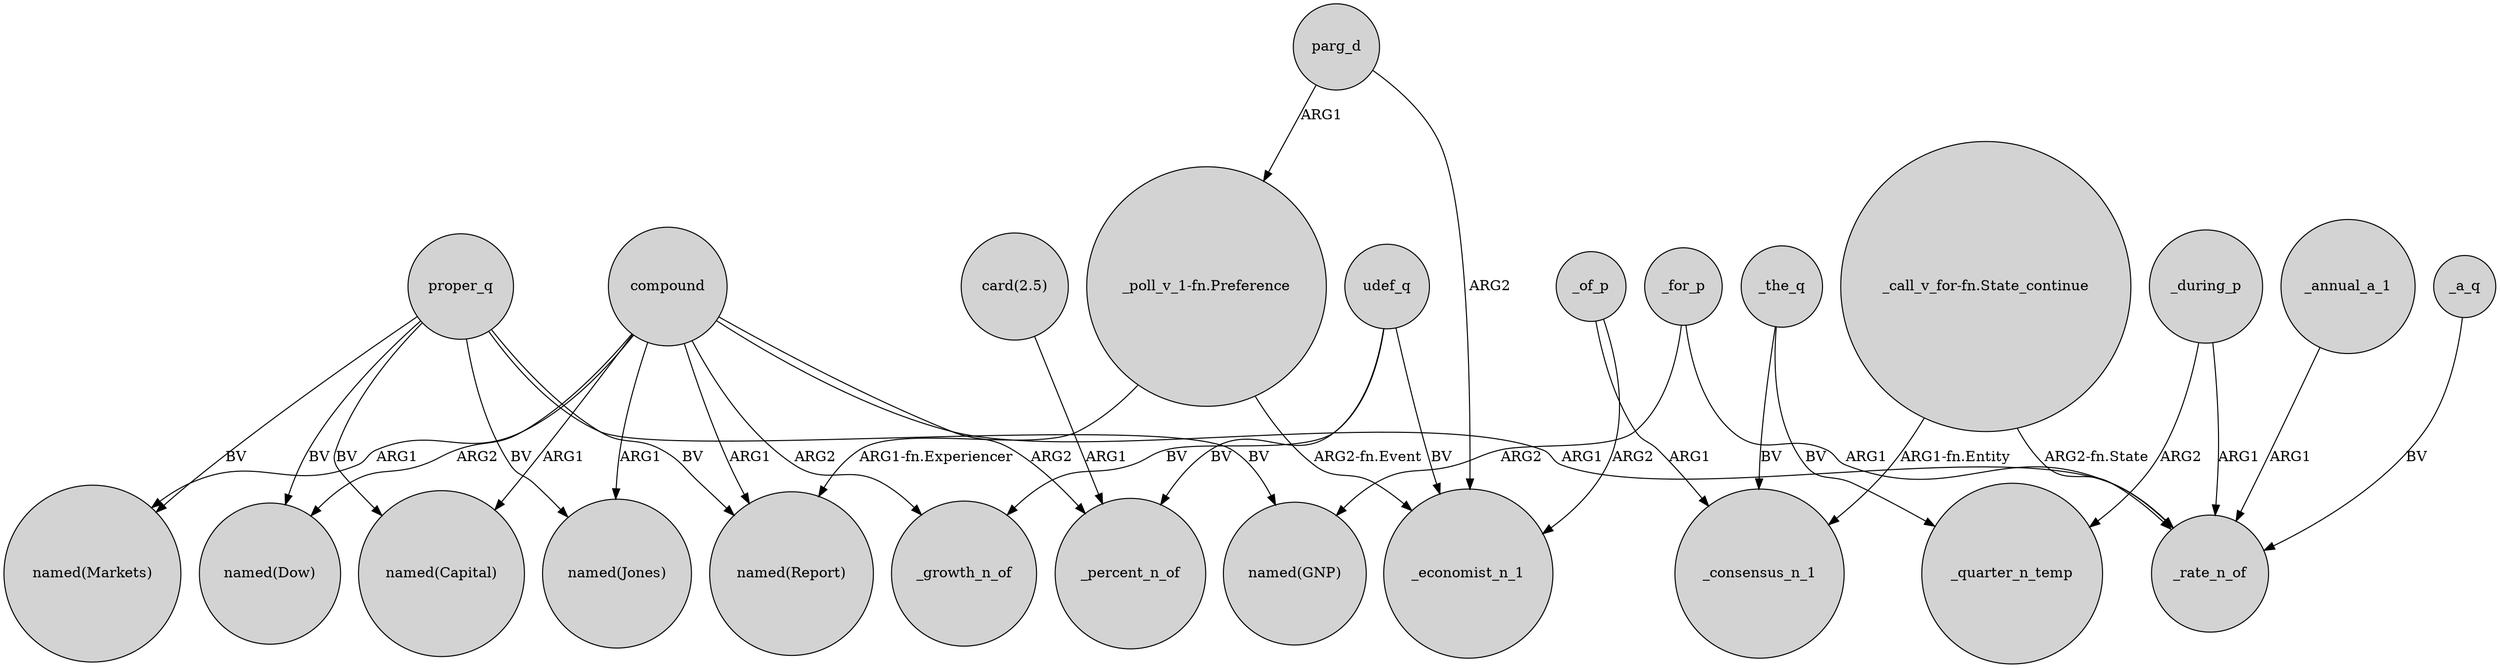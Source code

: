 digraph {
	node [shape=circle style=filled]
	compound -> "named(Jones)" [label=ARG1]
	"_call_v_for-fn.State_continue" -> _rate_n_of [label="ARG2-fn.State"]
	proper_q -> "named(Capital)" [label=BV]
	_the_q -> _quarter_n_temp [label=BV]
	"_poll_v_1-fn.Preference" -> "named(Report)" [label="ARG1-fn.Experiencer"]
	compound -> "named(Report)" [label=ARG1]
	_the_q -> _consensus_n_1 [label=BV]
	compound -> _rate_n_of [label=ARG1]
	_for_p -> "named(GNP)" [label=ARG2]
	_of_p -> _economist_n_1 [label=ARG2]
	_for_p -> _rate_n_of [label=ARG1]
	proper_q -> "named(GNP)" [label=BV]
	_annual_a_1 -> _rate_n_of [label=ARG1]
	"_poll_v_1-fn.Preference" -> _economist_n_1 [label="ARG2-fn.Event"]
	udef_q -> _percent_n_of [label=BV]
	"card(2.5)" -> _percent_n_of [label=ARG1]
	compound -> _percent_n_of [label=ARG2]
	compound -> "named(Markets)" [label=ARG1]
	proper_q -> "named(Jones)" [label=BV]
	proper_q -> "named(Dow)" [label=BV]
	compound -> _growth_n_of [label=ARG2]
	parg_d -> _economist_n_1 [label=ARG2]
	proper_q -> "named(Report)" [label=BV]
	compound -> "named(Dow)" [label=ARG2]
	udef_q -> _growth_n_of [label=BV]
	proper_q -> "named(Markets)" [label=BV]
	"_call_v_for-fn.State_continue" -> _consensus_n_1 [label="ARG1-fn.Entity"]
	parg_d -> "_poll_v_1-fn.Preference" [label=ARG1]
	_of_p -> _consensus_n_1 [label=ARG1]
	udef_q -> _economist_n_1 [label=BV]
	_during_p -> _rate_n_of [label=ARG1]
	compound -> "named(Capital)" [label=ARG1]
	_a_q -> _rate_n_of [label=BV]
	_during_p -> _quarter_n_temp [label=ARG2]
}
